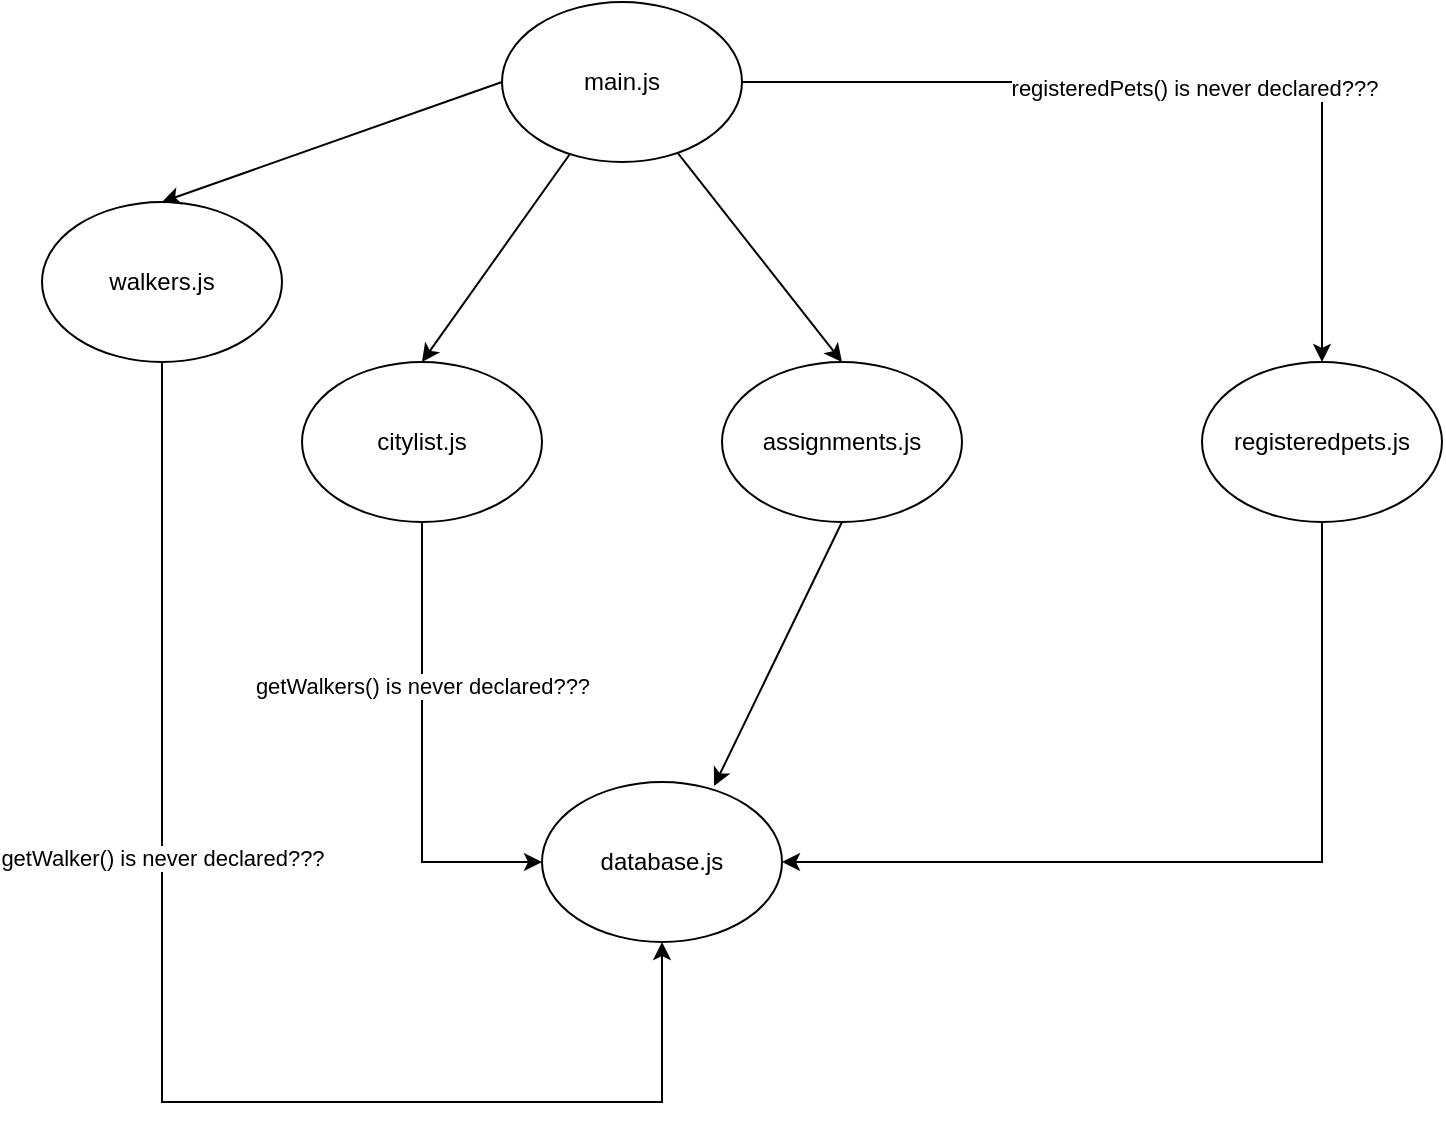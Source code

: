 <mxfile version="21.7.1" type="device">
  <diagram name="Page-1" id="bRLGOBtOyNgpe09wFuX8">
    <mxGraphModel dx="1266" dy="654" grid="1" gridSize="10" guides="1" tooltips="1" connect="1" arrows="1" fold="1" page="1" pageScale="1" pageWidth="850" pageHeight="1100" math="0" shadow="0">
      <root>
        <mxCell id="0" />
        <mxCell id="1" parent="0" />
        <mxCell id="Z_oTbL9ftA1rWBwK3Bhk-9" value="" style="edgeStyle=orthogonalEdgeStyle;rounded=0;orthogonalLoop=1;jettySize=auto;html=1;" parent="1" source="Z_oTbL9ftA1rWBwK3Bhk-1" target="Z_oTbL9ftA1rWBwK3Bhk-8" edge="1">
          <mxGeometry relative="1" as="geometry" />
        </mxCell>
        <mxCell id="Z_oTbL9ftA1rWBwK3Bhk-16" value="registeredPets() is never declared???" style="edgeLabel;html=1;align=center;verticalAlign=middle;resizable=0;points=[];" parent="Z_oTbL9ftA1rWBwK3Bhk-9" vertex="1" connectable="0">
          <mxGeometry x="0.05" y="-3" relative="1" as="geometry">
            <mxPoint as="offset" />
          </mxGeometry>
        </mxCell>
        <mxCell id="Z_oTbL9ftA1rWBwK3Bhk-1" value="main.js" style="ellipse;whiteSpace=wrap;html=1;" parent="1" vertex="1">
          <mxGeometry x="340" y="50" width="120" height="80" as="geometry" />
        </mxCell>
        <mxCell id="Z_oTbL9ftA1rWBwK3Bhk-19" style="edgeStyle=orthogonalEdgeStyle;rounded=0;orthogonalLoop=1;jettySize=auto;html=1;entryX=0.5;entryY=1;entryDx=0;entryDy=0;exitX=0.5;exitY=1;exitDx=0;exitDy=0;" parent="1" source="Z_oTbL9ftA1rWBwK3Bhk-2" target="Z_oTbL9ftA1rWBwK3Bhk-10" edge="1">
          <mxGeometry relative="1" as="geometry">
            <mxPoint x="40" y="800" as="targetPoint" />
            <Array as="points">
              <mxPoint x="170" y="600" />
              <mxPoint x="420" y="600" />
            </Array>
          </mxGeometry>
        </mxCell>
        <mxCell id="Z_oTbL9ftA1rWBwK3Bhk-20" value="getWalker() is never declared???" style="edgeLabel;html=1;align=center;verticalAlign=middle;resizable=0;points=[];" parent="Z_oTbL9ftA1rWBwK3Bhk-19" vertex="1" connectable="0">
          <mxGeometry x="-0.293" relative="1" as="geometry">
            <mxPoint as="offset" />
          </mxGeometry>
        </mxCell>
        <mxCell id="Z_oTbL9ftA1rWBwK3Bhk-2" value="walkers.js" style="ellipse;whiteSpace=wrap;html=1;" parent="1" vertex="1">
          <mxGeometry x="110" y="150" width="120" height="80" as="geometry" />
        </mxCell>
        <mxCell id="Z_oTbL9ftA1rWBwK3Bhk-17" style="edgeStyle=orthogonalEdgeStyle;rounded=0;orthogonalLoop=1;jettySize=auto;html=1;entryX=0;entryY=0.5;entryDx=0;entryDy=0;" parent="1" source="Z_oTbL9ftA1rWBwK3Bhk-4" target="Z_oTbL9ftA1rWBwK3Bhk-10" edge="1">
          <mxGeometry relative="1" as="geometry">
            <Array as="points">
              <mxPoint x="300" y="480" />
            </Array>
          </mxGeometry>
        </mxCell>
        <mxCell id="Z_oTbL9ftA1rWBwK3Bhk-18" value="getWalkers() is never declared???" style="edgeLabel;html=1;align=center;verticalAlign=middle;resizable=0;points=[];" parent="Z_oTbL9ftA1rWBwK3Bhk-17" vertex="1" connectable="0">
          <mxGeometry x="-0.28" relative="1" as="geometry">
            <mxPoint y="-1" as="offset" />
          </mxGeometry>
        </mxCell>
        <mxCell id="Z_oTbL9ftA1rWBwK3Bhk-4" value="citylist.js" style="ellipse;whiteSpace=wrap;html=1;" parent="1" vertex="1">
          <mxGeometry x="240" y="230" width="120" height="80" as="geometry" />
        </mxCell>
        <mxCell id="Z_oTbL9ftA1rWBwK3Bhk-6" value="assignments.js" style="ellipse;whiteSpace=wrap;html=1;" parent="1" vertex="1">
          <mxGeometry x="450" y="230" width="120" height="80" as="geometry" />
        </mxCell>
        <mxCell id="Z_oTbL9ftA1rWBwK3Bhk-8" value="registeredpets.js" style="ellipse;whiteSpace=wrap;html=1;" parent="1" vertex="1">
          <mxGeometry x="690" y="230" width="120" height="80" as="geometry" />
        </mxCell>
        <mxCell id="Z_oTbL9ftA1rWBwK3Bhk-10" value="database.js" style="ellipse;whiteSpace=wrap;html=1;" parent="1" vertex="1">
          <mxGeometry x="360" y="440" width="120" height="80" as="geometry" />
        </mxCell>
        <mxCell id="Z_MxIKWLv0cDsupkZRmb-2" value="" style="endArrow=classic;html=1;rounded=0;entryX=0.5;entryY=0;entryDx=0;entryDy=0;" edge="1" parent="1" source="Z_oTbL9ftA1rWBwK3Bhk-1" target="Z_oTbL9ftA1rWBwK3Bhk-6">
          <mxGeometry width="50" height="50" relative="1" as="geometry">
            <mxPoint x="390" y="380" as="sourcePoint" />
            <mxPoint x="440" y="330" as="targetPoint" />
          </mxGeometry>
        </mxCell>
        <mxCell id="Z_MxIKWLv0cDsupkZRmb-3" value="" style="endArrow=classic;html=1;rounded=0;entryX=0.5;entryY=0;entryDx=0;entryDy=0;exitX=0.283;exitY=0.95;exitDx=0;exitDy=0;exitPerimeter=0;" edge="1" parent="1" source="Z_oTbL9ftA1rWBwK3Bhk-1" target="Z_oTbL9ftA1rWBwK3Bhk-4">
          <mxGeometry width="50" height="50" relative="1" as="geometry">
            <mxPoint x="390" y="380" as="sourcePoint" />
            <mxPoint x="440" y="330" as="targetPoint" />
          </mxGeometry>
        </mxCell>
        <mxCell id="Z_MxIKWLv0cDsupkZRmb-5" value="" style="endArrow=classic;html=1;rounded=0;entryX=0.5;entryY=0;entryDx=0;entryDy=0;exitX=0;exitY=0.5;exitDx=0;exitDy=0;" edge="1" parent="1" source="Z_oTbL9ftA1rWBwK3Bhk-1" target="Z_oTbL9ftA1rWBwK3Bhk-2">
          <mxGeometry width="50" height="50" relative="1" as="geometry">
            <mxPoint x="390" y="380" as="sourcePoint" />
            <mxPoint x="440" y="330" as="targetPoint" />
          </mxGeometry>
        </mxCell>
        <mxCell id="Z_MxIKWLv0cDsupkZRmb-6" value="" style="endArrow=classic;html=1;rounded=0;entryX=1;entryY=0.5;entryDx=0;entryDy=0;exitX=0.5;exitY=1;exitDx=0;exitDy=0;" edge="1" parent="1" source="Z_oTbL9ftA1rWBwK3Bhk-8" target="Z_oTbL9ftA1rWBwK3Bhk-10">
          <mxGeometry width="50" height="50" relative="1" as="geometry">
            <mxPoint x="390" y="380" as="sourcePoint" />
            <mxPoint x="440" y="330" as="targetPoint" />
            <Array as="points">
              <mxPoint x="750" y="480" />
            </Array>
          </mxGeometry>
        </mxCell>
        <mxCell id="Z_MxIKWLv0cDsupkZRmb-7" value="" style="endArrow=classic;html=1;rounded=0;entryX=0.717;entryY=0.025;entryDx=0;entryDy=0;entryPerimeter=0;exitX=0.5;exitY=1;exitDx=0;exitDy=0;" edge="1" parent="1" source="Z_oTbL9ftA1rWBwK3Bhk-6" target="Z_oTbL9ftA1rWBwK3Bhk-10">
          <mxGeometry width="50" height="50" relative="1" as="geometry">
            <mxPoint x="390" y="380" as="sourcePoint" />
            <mxPoint x="440" y="330" as="targetPoint" />
          </mxGeometry>
        </mxCell>
      </root>
    </mxGraphModel>
  </diagram>
</mxfile>
